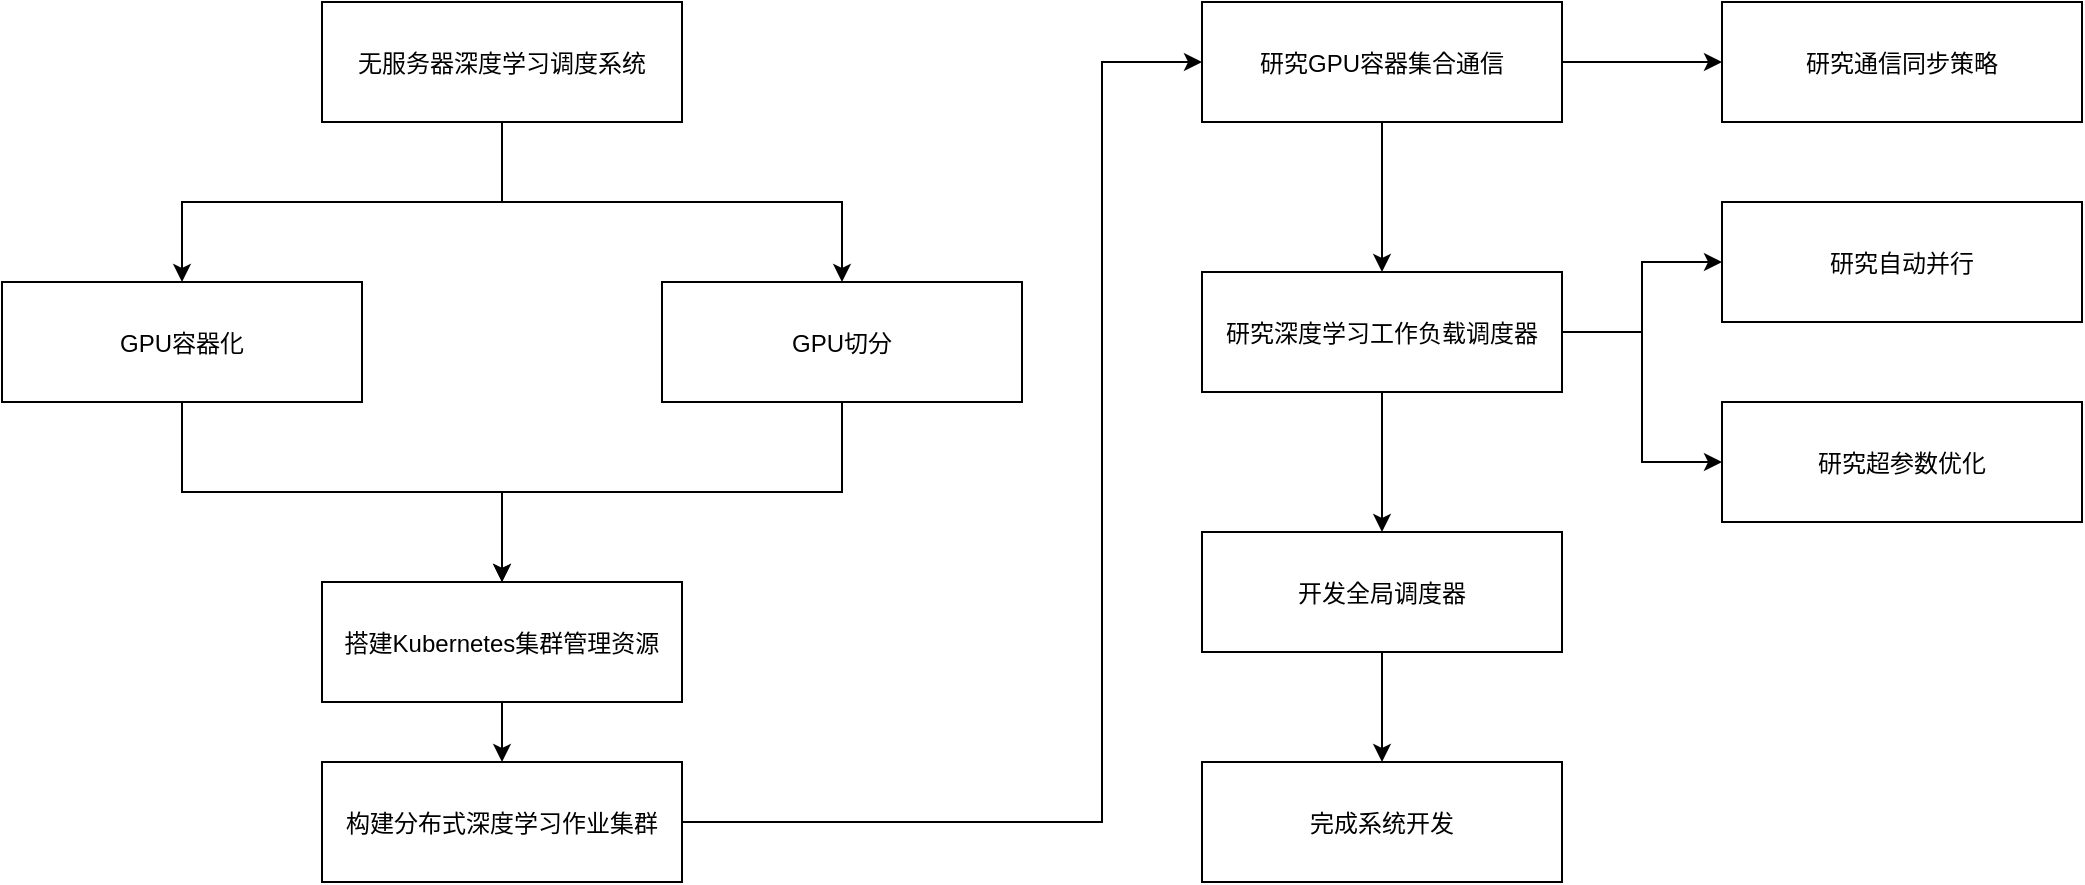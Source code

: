 <mxfile version="20.2.8" type="github">
  <diagram id="Bvw8Q_ZlzUwAOTLL77qt" name="第 1 页">
    <mxGraphModel dx="1887" dy="876" grid="1" gridSize="10" guides="1" tooltips="1" connect="1" arrows="1" fold="1" page="1" pageScale="1" pageWidth="2000" pageHeight="1169" math="0" shadow="0">
      <root>
        <mxCell id="0" />
        <mxCell id="1" parent="0" />
        <mxCell id="rej7hG4qoXzLwgBELB5J-10" value="" style="edgeStyle=orthogonalEdgeStyle;rounded=0;orthogonalLoop=1;jettySize=auto;exitX=0.5;exitY=1;exitDx=0;exitDy=0;entryX=0.5;entryY=0;entryDx=0;entryDy=0;" parent="1" source="rej7hG4qoXzLwgBELB5J-1" target="rej7hG4qoXzLwgBELB5J-3" edge="1">
          <mxGeometry relative="1" as="geometry" />
        </mxCell>
        <mxCell id="rej7hG4qoXzLwgBELB5J-13" value="" style="edgeStyle=orthogonalEdgeStyle;rounded=0;orthogonalLoop=1;jettySize=auto;exitX=0.5;exitY=1;exitDx=0;exitDy=0;" parent="1" source="rej7hG4qoXzLwgBELB5J-1" target="rej7hG4qoXzLwgBELB5J-11" edge="1">
          <mxGeometry relative="1" as="geometry" />
        </mxCell>
        <mxCell id="rej7hG4qoXzLwgBELB5J-1" value="无服务器深度学习调度系统" style="rounded=0;" parent="1" vertex="1">
          <mxGeometry x="400" y="80" width="180" height="60" as="geometry" />
        </mxCell>
        <mxCell id="rej7hG4qoXzLwgBELB5J-17" value="" style="edgeStyle=orthogonalEdgeStyle;rounded=0;orthogonalLoop=1;jettySize=auto;exitX=0.5;exitY=1;exitDx=0;exitDy=0;" parent="1" source="rej7hG4qoXzLwgBELB5J-3" target="rej7hG4qoXzLwgBELB5J-14" edge="1">
          <mxGeometry relative="1" as="geometry" />
        </mxCell>
        <mxCell id="rej7hG4qoXzLwgBELB5J-3" value="GPU容器化" style="rounded=0;" parent="1" vertex="1">
          <mxGeometry x="240" y="220" width="180" height="60" as="geometry" />
        </mxCell>
        <mxCell id="rej7hG4qoXzLwgBELB5J-19" value="" style="edgeStyle=orthogonalEdgeStyle;rounded=0;orthogonalLoop=1;jettySize=auto;exitX=0.5;exitY=1;exitDx=0;exitDy=0;" parent="1" source="rej7hG4qoXzLwgBELB5J-11" target="rej7hG4qoXzLwgBELB5J-14" edge="1">
          <mxGeometry relative="1" as="geometry" />
        </mxCell>
        <mxCell id="rej7hG4qoXzLwgBELB5J-11" value="GPU切分" style="rounded=0;" parent="1" vertex="1">
          <mxGeometry x="570" y="220" width="180" height="60" as="geometry" />
        </mxCell>
        <mxCell id="rej7hG4qoXzLwgBELB5J-22" value="" style="edgeStyle=orthogonalEdgeStyle;rounded=0;orthogonalLoop=1;jettySize=auto;exitX=0.5;exitY=1;exitDx=0;exitDy=0;entryX=0.5;entryY=0;entryDx=0;entryDy=0;" parent="1" source="rej7hG4qoXzLwgBELB5J-14" target="rej7hG4qoXzLwgBELB5J-21" edge="1">
          <mxGeometry relative="1" as="geometry" />
        </mxCell>
        <mxCell id="rej7hG4qoXzLwgBELB5J-14" value="搭建Kubernetes集群管理资源" style="rounded=0;" parent="1" vertex="1">
          <mxGeometry x="400" y="370" width="180" height="60" as="geometry" />
        </mxCell>
        <mxCell id="rej7hG4qoXzLwgBELB5J-32" value="" style="edgeStyle=orthogonalEdgeStyle;rounded=0;orthogonalLoop=1;jettySize=auto;exitX=0.5;exitY=1;exitDx=0;exitDy=0;" parent="1" source="rej7hG4qoXzLwgBELB5J-20" target="rej7hG4qoXzLwgBELB5J-24" edge="1">
          <mxGeometry relative="1" as="geometry" />
        </mxCell>
        <mxCell id="rej7hG4qoXzLwgBELB5J-38" value="" style="edgeStyle=orthogonalEdgeStyle;rounded=0;orthogonalLoop=1;jettySize=auto;exitX=1;exitY=0.5;exitDx=0;exitDy=0;entryX=0;entryY=0.5;entryDx=0;entryDy=0;" parent="1" source="rej7hG4qoXzLwgBELB5J-20" target="rej7hG4qoXzLwgBELB5J-37" edge="1">
          <mxGeometry relative="1" as="geometry" />
        </mxCell>
        <mxCell id="rej7hG4qoXzLwgBELB5J-20" value="研究GPU容器集合通信" style="rounded=0;horizontal=1;verticalAlign=middle;align=center;labelPosition=center;verticalLabelPosition=middle;" parent="1" vertex="1">
          <mxGeometry x="840" y="80" width="180" height="60" as="geometry" />
        </mxCell>
        <mxCell id="WuvvzvhUjZd1tryzfg2w-2" style="edgeStyle=orthogonalEdgeStyle;rounded=0;orthogonalLoop=1;jettySize=auto;html=0;exitX=1;exitY=0.5;exitDx=0;exitDy=0;entryX=0;entryY=0.5;entryDx=0;entryDy=0;fontSize=15;" edge="1" parent="1" source="rej7hG4qoXzLwgBELB5J-21" target="rej7hG4qoXzLwgBELB5J-20">
          <mxGeometry relative="1" as="geometry">
            <Array as="points">
              <mxPoint x="790" y="490" />
              <mxPoint x="790" y="110" />
            </Array>
          </mxGeometry>
        </mxCell>
        <mxCell id="rej7hG4qoXzLwgBELB5J-21" value="构建分布式深度学习作业集群" style="rounded=0;" parent="1" vertex="1">
          <mxGeometry x="400" y="460" width="180" height="60" as="geometry" />
        </mxCell>
        <mxCell id="rej7hG4qoXzLwgBELB5J-39" value="" style="edgeStyle=orthogonalEdgeStyle;rounded=0;orthogonalLoop=1;jettySize=auto;exitX=1;exitY=0.5;exitDx=0;exitDy=0;entryX=0;entryY=0.5;entryDx=0;entryDy=0;" parent="1" source="rej7hG4qoXzLwgBELB5J-24" target="rej7hG4qoXzLwgBELB5J-33" edge="1">
          <mxGeometry relative="1" as="geometry" />
        </mxCell>
        <mxCell id="rej7hG4qoXzLwgBELB5J-40" value="" style="edgeStyle=orthogonalEdgeStyle;rounded=0;orthogonalLoop=1;jettySize=auto;exitX=1;exitY=0.5;exitDx=0;exitDy=0;entryX=0;entryY=0.5;entryDx=0;entryDy=0;" parent="1" source="rej7hG4qoXzLwgBELB5J-24" target="rej7hG4qoXzLwgBELB5J-36" edge="1">
          <mxGeometry relative="1" as="geometry" />
        </mxCell>
        <mxCell id="rej7hG4qoXzLwgBELB5J-41" value="" style="edgeStyle=orthogonalEdgeStyle;rounded=0;orthogonalLoop=1;jettySize=auto;exitX=0.5;exitY=1;exitDx=0;exitDy=0;entryX=0.5;entryY=0;entryDx=0;entryDy=0;" parent="1" source="rej7hG4qoXzLwgBELB5J-24" target="rej7hG4qoXzLwgBELB5J-25" edge="1">
          <mxGeometry relative="1" as="geometry" />
        </mxCell>
        <mxCell id="rej7hG4qoXzLwgBELB5J-24" value="研究深度学习工作负载调度器" style="rounded=0;horizontal=1;verticalAlign=middle;align=center;labelPosition=center;verticalLabelPosition=middle;" parent="1" vertex="1">
          <mxGeometry x="840" y="215" width="180" height="60" as="geometry" />
        </mxCell>
        <mxCell id="rej7hG4qoXzLwgBELB5J-46" value="" style="edgeStyle=orthogonalEdgeStyle;rounded=0;orthogonalLoop=1;jettySize=auto;exitX=0.5;exitY=1;exitDx=0;exitDy=0;entryX=0.5;entryY=0;entryDx=0;entryDy=0;" parent="1" source="rej7hG4qoXzLwgBELB5J-25" target="rej7hG4qoXzLwgBELB5J-45" edge="1">
          <mxGeometry relative="1" as="geometry" />
        </mxCell>
        <mxCell id="rej7hG4qoXzLwgBELB5J-25" value="开发全局调度器" style="rounded=0;horizontal=1;verticalAlign=middle;align=center;labelPosition=center;verticalLabelPosition=middle;" parent="1" vertex="1">
          <mxGeometry x="840" y="345" width="180" height="60" as="geometry" />
        </mxCell>
        <mxCell id="rej7hG4qoXzLwgBELB5J-33" value="研究自动并行" style="rounded=0;horizontal=1;verticalAlign=middle;align=center;labelPosition=center;verticalLabelPosition=middle;" parent="1" vertex="1">
          <mxGeometry x="1100" y="180" width="180" height="60" as="geometry" />
        </mxCell>
        <mxCell id="rej7hG4qoXzLwgBELB5J-36" value="研究超参数优化" style="rounded=0;horizontal=1;verticalAlign=middle;align=center;labelPosition=center;verticalLabelPosition=middle;" parent="1" vertex="1">
          <mxGeometry x="1100" y="280" width="180" height="60" as="geometry" />
        </mxCell>
        <mxCell id="rej7hG4qoXzLwgBELB5J-37" value="研究通信同步策略" style="rounded=0;horizontal=1;verticalAlign=middle;align=center;labelPosition=center;verticalLabelPosition=middle;" parent="1" vertex="1">
          <mxGeometry x="1100" y="80" width="180" height="60" as="geometry" />
        </mxCell>
        <mxCell id="rej7hG4qoXzLwgBELB5J-45" value="完成系统开发" style="rounded=0;horizontal=1;verticalAlign=middle;align=center;labelPosition=center;verticalLabelPosition=middle;" parent="1" vertex="1">
          <mxGeometry x="840" y="460" width="180" height="60" as="geometry" />
        </mxCell>
      </root>
    </mxGraphModel>
  </diagram>
</mxfile>
